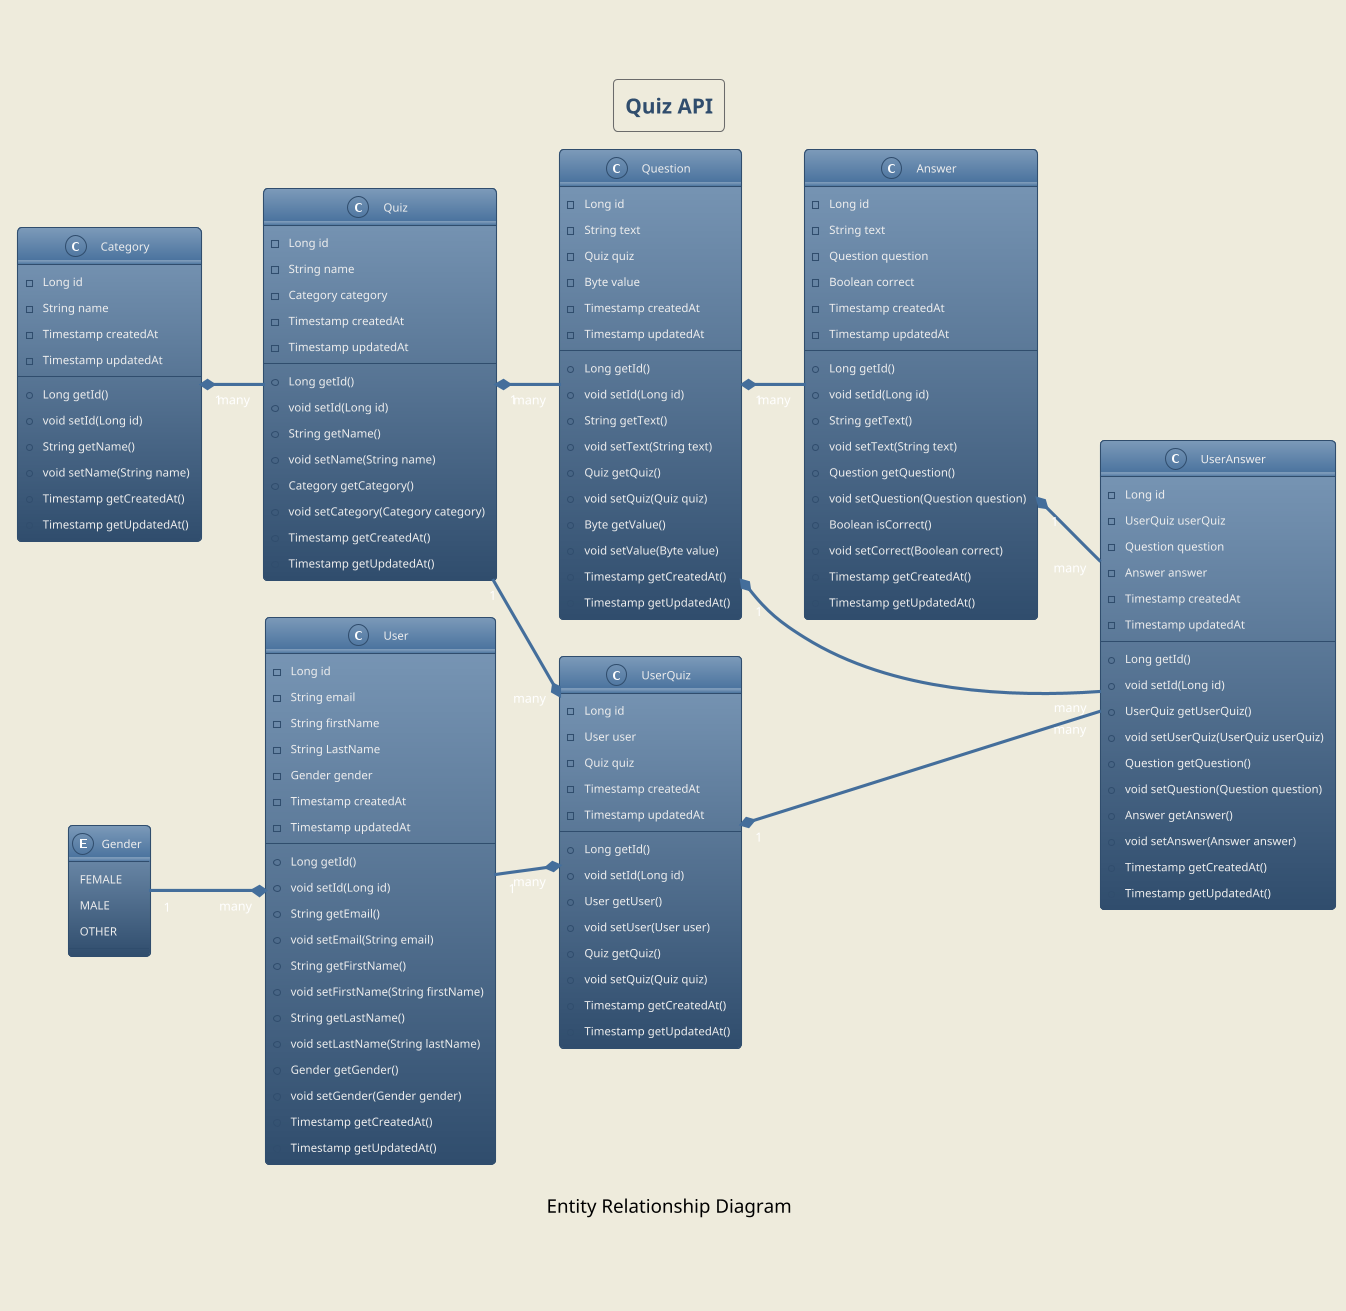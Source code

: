 @startuml Entity Relationship Diagram

!theme spacelab

skinparam backgroundColor #EEEBDC
skinparam CaptionFontColor #000
skinparam CaptionFontSize 18

header

end header

footer

end footer

title Quiz API

caption
Entity Relationship Diagram
end caption

left to right direction

class Category {
    - Long id
    - String name    
    - Timestamp createdAt
    - Timestamp updatedAt
    + Long getId()
    + void setId(Long id)
    + String getName()
    + void setName(String name)
    + Timestamp getCreatedAt()
    + Timestamp getUpdatedAt()
}

class Quiz {
    - Long id
    - String name    
    - Category category
    - Timestamp createdAt
    - Timestamp updatedAt
    + Long getId()
    + void setId(Long id)
    + String getName()
    + void setName(String name)
    + Category getCategory()
    + void setCategory(Category category)
    + Timestamp getCreatedAt()
    + Timestamp getUpdatedAt()
} 

class Question {
    - Long id
    - String text
    - Quiz quiz
    - Byte value
    - Timestamp createdAt
    - Timestamp updatedAt
    + Long getId()
    + void setId(Long id)
    + String getText()
    + void setText(String text)
    + Quiz getQuiz()
    + void setQuiz(Quiz quiz)
    + Byte getValue()
    + void setValue(Byte value)
    + Timestamp getCreatedAt()
    + Timestamp getUpdatedAt()
}

class Answer {
    - Long id
    - String text
    - Question question    
    - Boolean correct
    - Timestamp createdAt
    - Timestamp updatedAt
    + Long getId()
    + void setId(Long id)
    + String getText()
    + void setText(String text)
    + Question getQuestion()
    + void setQuestion(Question question)
    + Boolean isCorrect()
    + void setCorrect(Boolean correct)
    + Timestamp getCreatedAt()
    + Timestamp getUpdatedAt()
}

class  User {
    - Long id
    - String email
    - String firstName
    - String LastName
    - Gender gender
    - Timestamp createdAt
    - Timestamp updatedAt
    + Long getId()
    + void setId(Long id)
    + String getEmail()
    + void setEmail(String email)
    + String getFirstName()
    + void setFirstName(String firstName)
    + String getLastName()
    + void setLastName(String lastName)
    + Gender getGender()
    + void setGender(Gender gender)
    + Timestamp getCreatedAt()
    + Timestamp getUpdatedAt()
}

class  UserQuiz {
    - Long id
    - User user
    - Quiz quiz
    - Timestamp createdAt
    - Timestamp updatedAt
    + Long getId()
    + void setId(Long id)
    + User getUser()
    + void setUser(User user)
    + Quiz getQuiz()
    + void setQuiz(Quiz quiz)
    + Timestamp getCreatedAt()
    + Timestamp getUpdatedAt()
}

class  UserAnswer {
    - Long id
    - UserQuiz userQuiz
    - Question question
    - Answer answer
    - Timestamp createdAt
    - Timestamp updatedAt
    + Long getId()
    + void setId(Long id)
    + UserQuiz getUserQuiz()
    + void setUserQuiz(UserQuiz userQuiz)
    + Question getQuestion()
    + void setQuestion(Question question)
    + Answer getAnswer()
    + void setAnswer(Answer answer)
    + Timestamp getCreatedAt()
    + Timestamp getUpdatedAt()
}

enum Gender {
    FEMALE
    MALE
    OTHER
}

Category "1" *-- "many" Quiz
Quiz "1" *-- "many" Question
Question "1" *-- "many" Answer
Gender "1" --* "many" User
User "1" --* "many" UserQuiz
Quiz "1" --* "many" UserQuiz
UserQuiz "1" *-- "many" UserAnswer
Question "1" *-- "many" UserAnswer
Answer "1" *-- "many" UserAnswer

@enduml